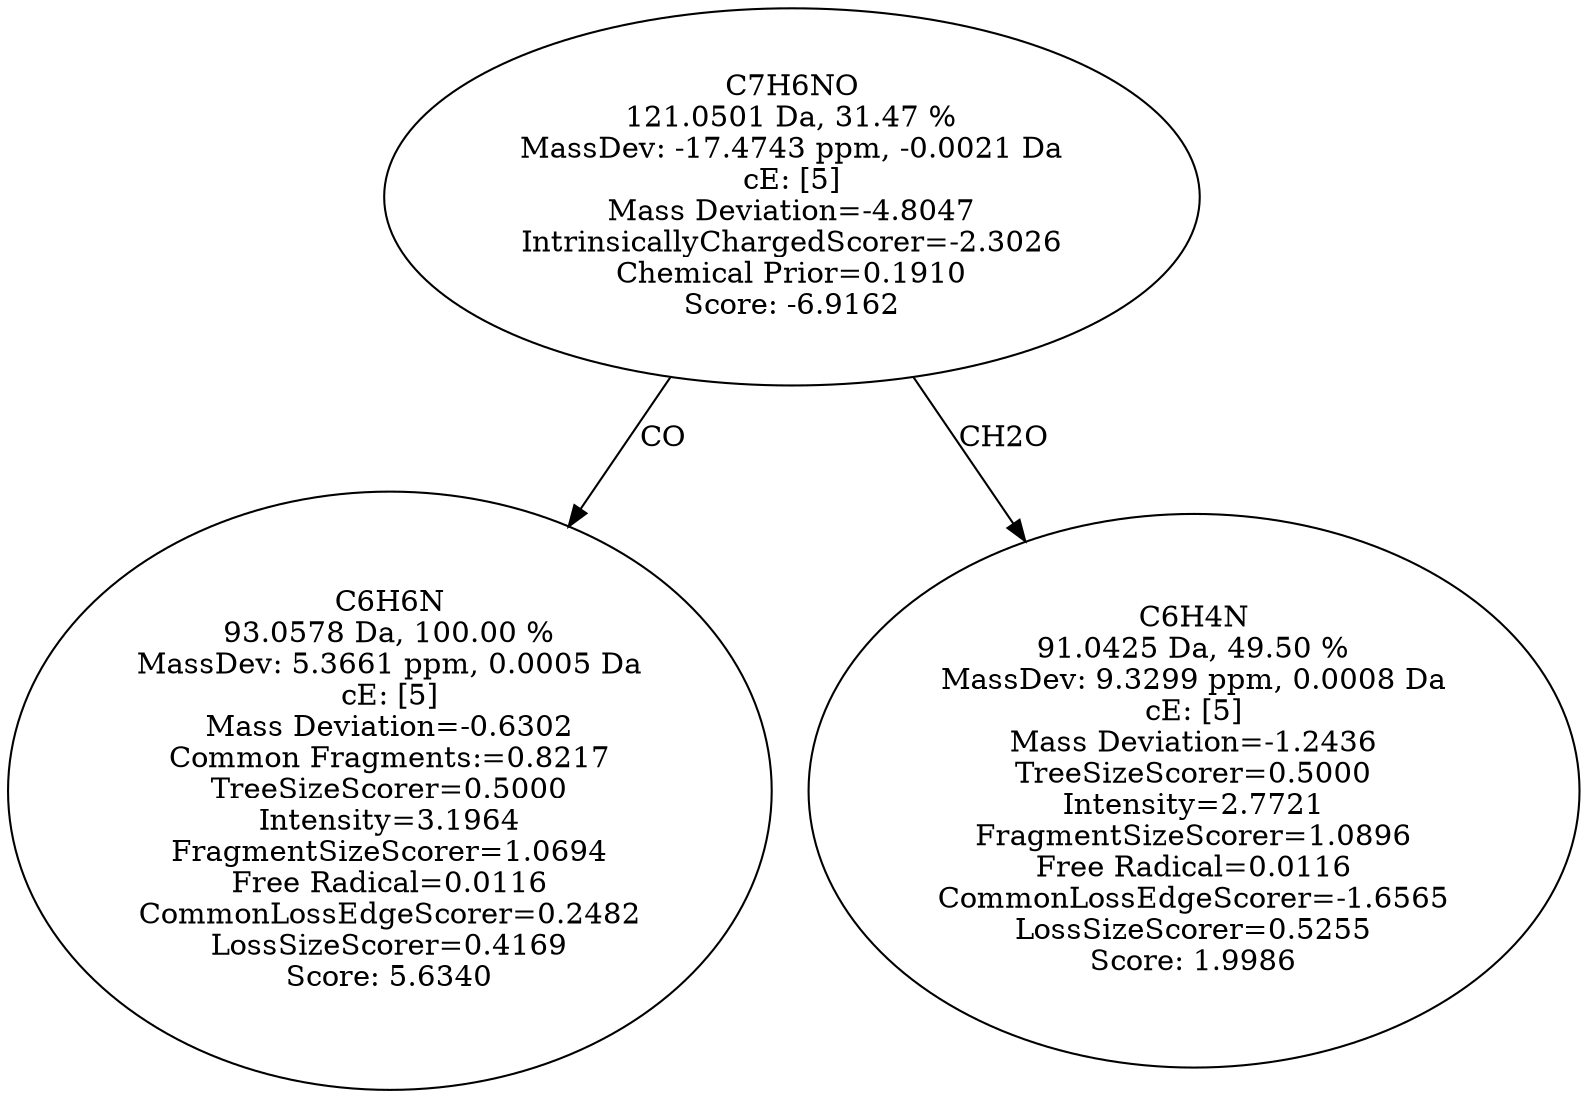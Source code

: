 strict digraph {
v1 [label="C6H6N\n93.0578 Da, 100.00 %\nMassDev: 5.3661 ppm, 0.0005 Da\ncE: [5]\nMass Deviation=-0.6302\nCommon Fragments:=0.8217\nTreeSizeScorer=0.5000\nIntensity=3.1964\nFragmentSizeScorer=1.0694\nFree Radical=0.0116\nCommonLossEdgeScorer=0.2482\nLossSizeScorer=0.4169\nScore: 5.6340"];
v2 [label="C6H4N\n91.0425 Da, 49.50 %\nMassDev: 9.3299 ppm, 0.0008 Da\ncE: [5]\nMass Deviation=-1.2436\nTreeSizeScorer=0.5000\nIntensity=2.7721\nFragmentSizeScorer=1.0896\nFree Radical=0.0116\nCommonLossEdgeScorer=-1.6565\nLossSizeScorer=0.5255\nScore: 1.9986"];
v3 [label="C7H6NO\n121.0501 Da, 31.47 %\nMassDev: -17.4743 ppm, -0.0021 Da\ncE: [5]\nMass Deviation=-4.8047\nIntrinsicallyChargedScorer=-2.3026\nChemical Prior=0.1910\nScore: -6.9162"];
v3 -> v1 [label="CO"];
v3 -> v2 [label="CH2O"];
}